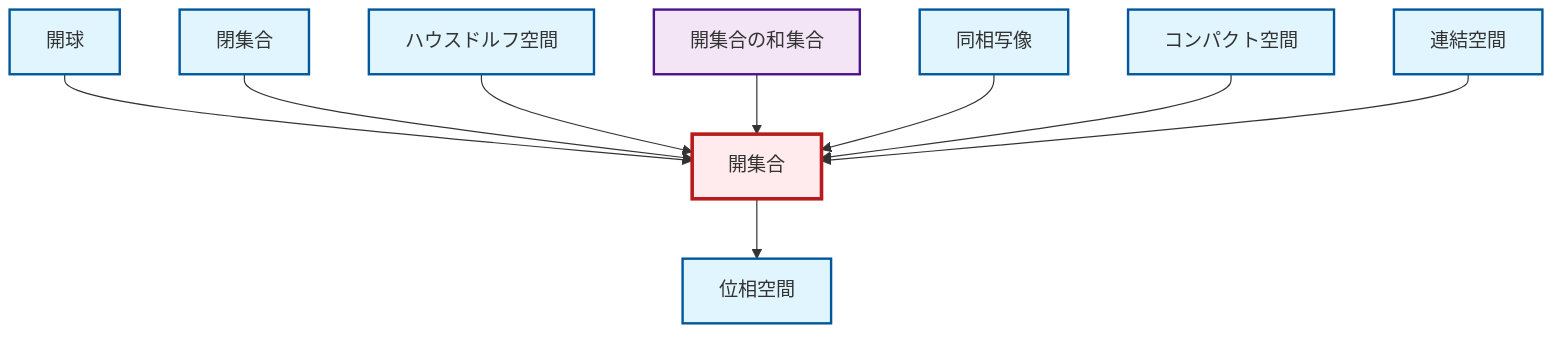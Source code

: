 graph TD
    classDef definition fill:#e1f5fe,stroke:#01579b,stroke-width:2px
    classDef theorem fill:#f3e5f5,stroke:#4a148c,stroke-width:2px
    classDef axiom fill:#fff3e0,stroke:#e65100,stroke-width:2px
    classDef example fill:#e8f5e9,stroke:#1b5e20,stroke-width:2px
    classDef current fill:#ffebee,stroke:#b71c1c,stroke-width:3px
    def-open-ball["開球"]:::definition
    thm-union-open-sets["開集合の和集合"]:::theorem
    def-topological-space["位相空間"]:::definition
    def-closed-set["閉集合"]:::definition
    def-hausdorff["ハウスドルフ空間"]:::definition
    def-homeomorphism["同相写像"]:::definition
    def-open-set["開集合"]:::definition
    def-compact["コンパクト空間"]:::definition
    def-connected["連結空間"]:::definition
    def-open-ball --> def-open-set
    def-closed-set --> def-open-set
    def-hausdorff --> def-open-set
    thm-union-open-sets --> def-open-set
    def-homeomorphism --> def-open-set
    def-open-set --> def-topological-space
    def-compact --> def-open-set
    def-connected --> def-open-set
    class def-open-set current